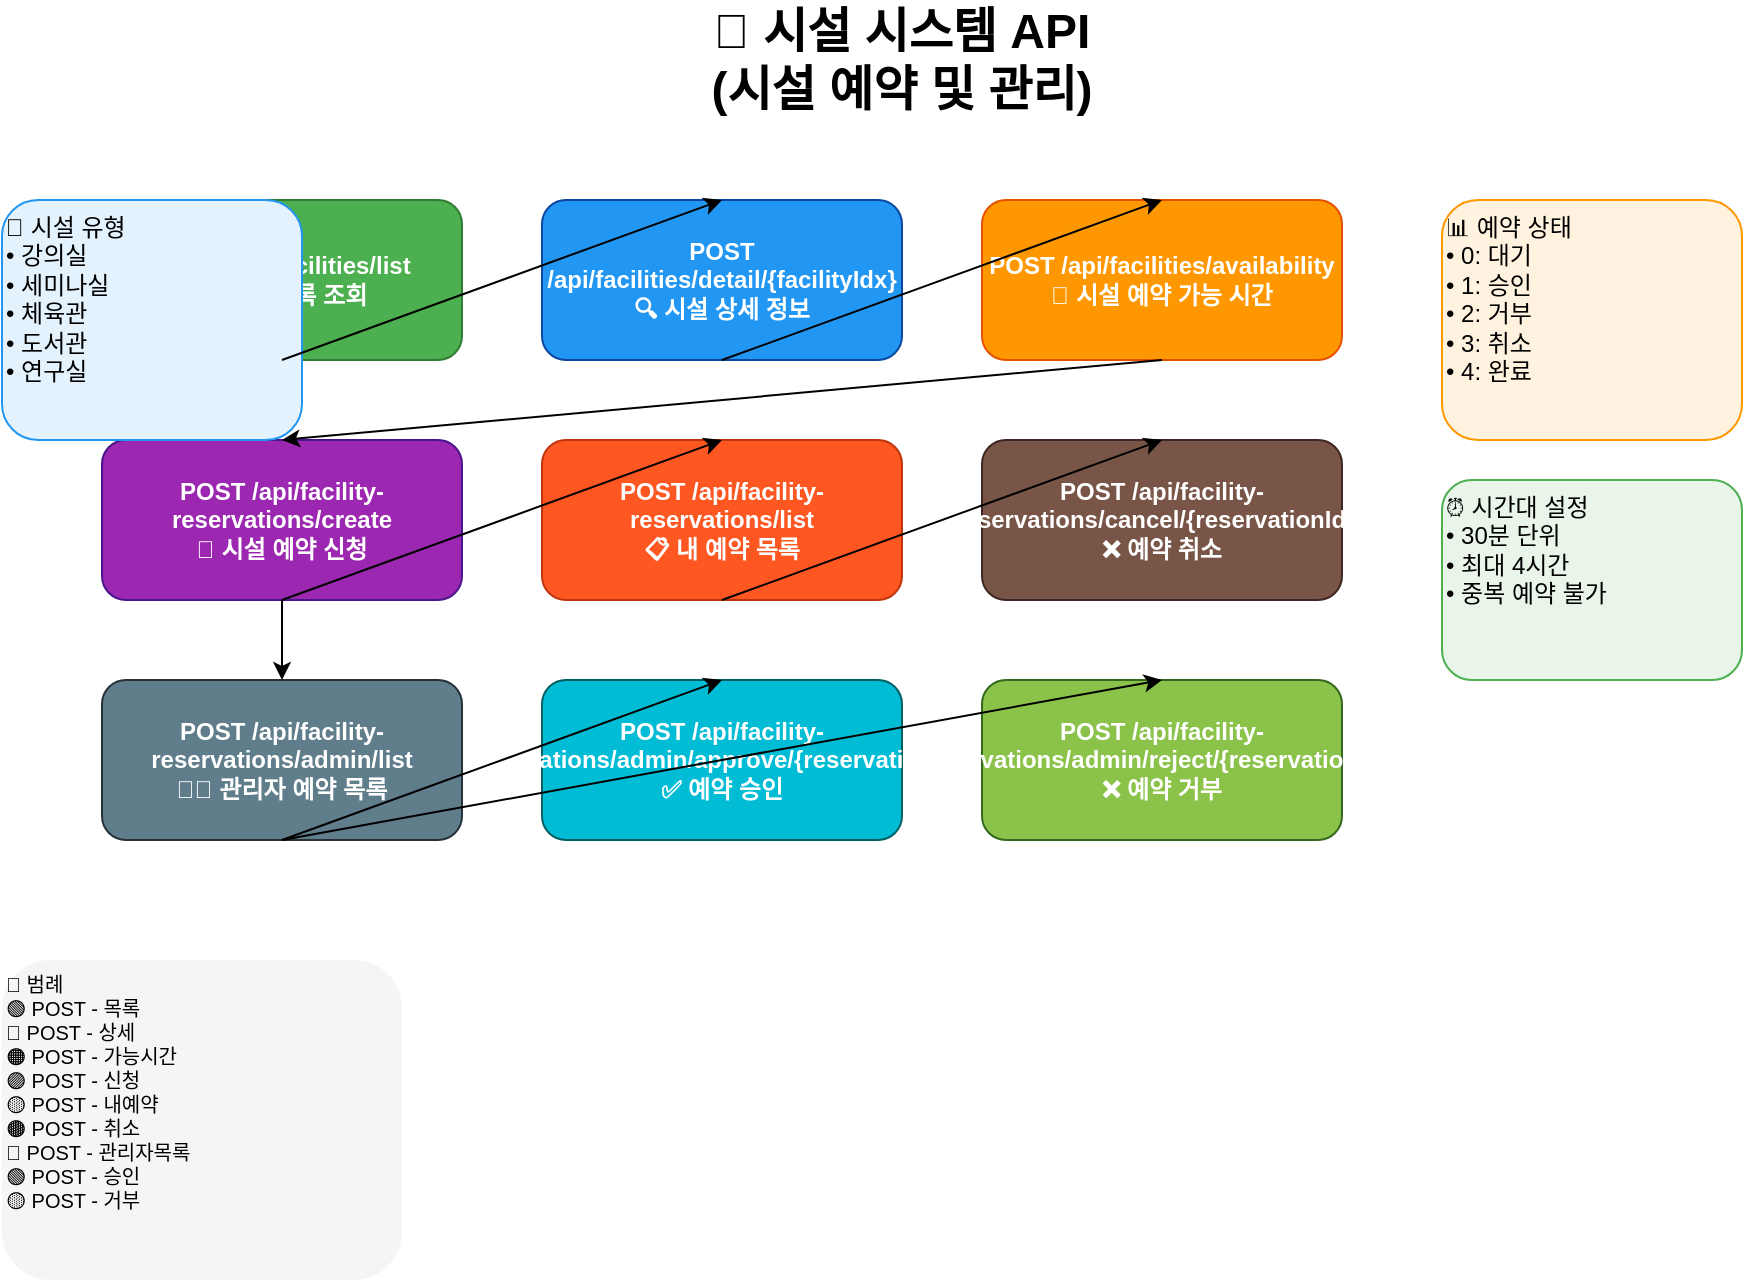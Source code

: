 <mxfile version="24.7.5" type="device">
  <diagram name="시설 시스템 API" id="facility-diagram">
    <mxGraphModel dx="1422" dy="794" grid="1" gridSize="10" guides="1" tooltips="1" connect="1" arrows="1" fold="1" page="1" pageScale="1" pageWidth="1169" pageHeight="827" math="0" shadow="0">
      <root>
        <mxCell id="0"/>
        <mxCell id="1" parent="0"/>
        <mxCell id="title" value="🏢 시설 시스템 API&#xa;(시설 예약 및 관리)" style="text;html=1;strokeColor=none;fillColor=none;align=center;verticalAlign=middle;whiteSpace=wrap;rounded=0;fontSize=24;fontStyle=1" parent="1" vertex="1">
          <mxGeometry x="350" y="20" width="400" height="60" as="geometry"/>
        </mxCell>
        <mxCell id="facilities-list" value="POST /api/facilities/list&#xa;🏢 시설 목록 조회" style="rounded=1;whiteSpace=wrap;html=1;fillColor=#4CAF50;strokeColor=#2E7D32;fontColor=#FFFFFF;fontSize=12;fontStyle=1" parent="1" vertex="1">
          <mxGeometry x="150" y="120" width="180" height="80" as="geometry"/>
        </mxCell>
        <mxCell id="facilities-detail" value="POST /api/facilities/detail/{facilityIdx}&#xa;🔍 시설 상세 정보" style="rounded=1;whiteSpace=wrap;html=1;fillColor=#2196F3;strokeColor=#0D47A1;fontColor=#FFFFFF;fontSize=12;fontStyle=1" parent="1" vertex="1">
          <mxGeometry x="370" y="120" width="180" height="80" as="geometry"/>
        </mxCell>
        <mxCell id="facilities-availability" value="POST /api/facilities/availability&#xa;📅 시설 예약 가능 시간" style="rounded=1;whiteSpace=wrap;html=1;fillColor=#FF9800;strokeColor=#E65100;fontColor=#FFFFFF;fontSize=12;fontStyle=1" parent="1" vertex="1">
          <mxGeometry x="590" y="120" width="180" height="80" as="geometry"/>
        </mxCell>
        <mxCell id="reservations-create" value="POST /api/facility-reservations/create&#xa;📝 시설 예약 신청" style="rounded=1;whiteSpace=wrap;html=1;fillColor=#9C27B0;strokeColor=#4A148C;fontColor=#FFFFFF;fontSize=12;fontStyle=1" parent="1" vertex="1">
          <mxGeometry x="150" y="240" width="180" height="80" as="geometry"/>
        </mxCell>
        <mxCell id="reservations-list" value="POST /api/facility-reservations/list&#xa;📋 내 예약 목록" style="rounded=1;whiteSpace=wrap;html=1;fillColor=#FF5722;strokeColor=#BF360C;fontColor=#FFFFFF;fontSize=12;fontStyle=1" parent="1" vertex="1">
          <mxGeometry x="370" y="240" width="180" height="80" as="geometry"/>
        </mxCell>
        <mxCell id="reservations-cancel" value="POST /api/facility-reservations/cancel/{reservationIdx}&#xa;❌ 예약 취소" style="rounded=1;whiteSpace=wrap;html=1;fillColor=#795548;strokeColor=#3E2723;fontColor=#FFFFFF;fontSize=12;fontStyle=1" parent="1" vertex="1">
          <mxGeometry x="590" y="240" width="180" height="80" as="geometry"/>
        </mxCell>
        <mxCell id="reservations-admin-list" value="POST /api/facility-reservations/admin/list&#xa;👨‍💼 관리자 예약 목록" style="rounded=1;whiteSpace=wrap;html=1;fillColor=#607D8B;strokeColor=#263238;fontColor=#FFFFFF;fontSize=12;fontStyle=1" parent="1" vertex="1">
          <mxGeometry x="150" y="360" width="180" height="80" as="geometry"/>
        </mxCell>
        <mxCell id="reservations-admin-approve" value="POST /api/facility-reservations/admin/approve/{reservationIdx}&#xa;✅ 예약 승인" style="rounded=1;whiteSpace=wrap;html=1;fillColor=#00BCD4;strokeColor=#006064;fontColor=#FFFFFF;fontSize=12;fontStyle=1" parent="1" vertex="1">
          <mxGeometry x="370" y="360" width="180" height="80" as="geometry"/>
        </mxCell>
        <mxCell id="reservations-admin-reject" value="POST /api/facility-reservations/admin/reject/{reservationIdx}&#xa;❌ 예약 거부" style="rounded=1;whiteSpace=wrap;html=1;fillColor=#8BC34A;strokeColor=#33691E;fontColor=#FFFFFF;fontSize=12;fontStyle=1" parent="1" vertex="1">
          <mxGeometry x="590" y="360" width="180" height="80" as="geometry"/>
        </mxCell>
        <mxCell id="facility-types" value="🏢 시설 유형&#xa;• 강의실&#xa;• 세미나실&#xa;• 체육관&#xa;• 도서관&#xa;• 연구실" style="text;html=1;strokeColor=#2196F3;fillColor=#E3F2FD;align=left;verticalAlign=top;whiteSpace=wrap;rounded=1;fontSize=12" parent="1" vertex="1">
          <mxGeometry x="100" y="120" width="150" height="120" as="geometry"/>
        </mxCell>
        <mxCell id="reservation-status" value="📊 예약 상태&#xa;• 0: 대기&#xa;• 1: 승인&#xa;• 2: 거부&#xa;• 3: 취소&#xa;• 4: 완료" style="text;html=1;strokeColor=#FF9800;fillColor=#FFF3E0;align=left;verticalAlign=top;whiteSpace=wrap;rounded=1;fontSize=12" parent="1" vertex="1">
          <mxGeometry x="820" y="120" width="150" height="120" as="geometry"/>
        </mxCell>
        <mxCell id="time-slots" value="⏰ 시간대 설정&#xa;• 30분 단위&#xa;• 최대 4시간&#xa;• 중복 예약 불가" style="text;html=1;strokeColor=#4CAF50;fillColor=#E8F5E8;align=left;verticalAlign=top;whiteSpace=wrap;rounded=1;fontSize=12" parent="1" vertex="1">
          <mxGeometry x="820" y="260" width="150" height="100" as="geometry"/>
        </mxCell>
        <mxCell id="flow1" value="" style="endArrow=classic;html=1;rounded=0;exitX=0.5;exitY=1;entryX=0.5;entryY=0" parent="1" source="facilities-list" target="facilities-detail" edge="1">
          <mxGeometry width="50" height="50" relative="1" as="geometry">
            <mxPoint x="-20" y="30" as="sourcePoint"/>
            <mxPoint x="30" y="-20" as="targetPoint"/>
          </mxGeometry>
        </mxCell>
        <mxCell id="flow2" value="" style="endArrow=classic;html=1;rounded=0;exitX=0.5;exitY=1;entryX=0.5;entryY=0" parent="1" source="facilities-detail" target="facilities-availability" edge="1">
          <mxGeometry width="50" height="50" relative="1" as="geometry">
            <mxPoint x="-20" y="30" as="sourcePoint"/>
            <mxPoint x="30" y="-20" as="targetPoint"/>
          </mxGeometry>
        </mxCell>
        <mxCell id="flow3" value="" style="endArrow=classic;html=1;rounded=0;exitX=0.5;exitY=1;entryX=0.5;entryY=0" parent="1" source="facilities-availability" target="reservations-create" edge="1">
          <mxGeometry width="50" height="50" relative="1" as="geometry">
            <mxPoint x="-20" y="30" as="sourcePoint"/>
            <mxPoint x="30" y="-20" as="targetPoint"/>
          </mxGeometry>
        </mxCell>
        <mxCell id="flow4" value="" style="endArrow=classic;html=1;rounded=0;exitX=0.5;exitY=1;entryX=0.5;entryY=0" parent="1" source="reservations-create" target="reservations-list" edge="1">
          <mxGeometry width="50" height="50" relative="1" as="geometry">
            <mxPoint x="-20" y="30" as="sourcePoint"/>
            <mxPoint x="30" y="-20" as="targetPoint"/>
          </mxGeometry>
        </mxCell>
        <mxCell id="flow5" value="" style="endArrow=classic;html=1;rounded=0;exitX=0.5;exitY=1;entryX=0.5;entryY=0" parent="1" source="reservations-list" target="reservations-cancel" edge="1">
          <mxGeometry width="50" height="50" relative="1" as="geometry">
            <mxPoint x="-20" y="30" as="sourcePoint"/>
            <mxPoint x="30" y="-20" as="targetPoint"/>
          </mxGeometry>
        </mxCell>
        <mxCell id="flow6" value="" style="endArrow=classic;html=1;rounded=0;exitX=0.5;exitY=1;entryX=0.5;entryY=0" parent="1" source="reservations-create" target="reservations-admin-list" edge="1">
          <mxGeometry width="50" height="50" relative="1" as="geometry">
            <mxPoint x="-20" y="30" as="sourcePoint"/>
            <mxPoint x="30" y="-20" as="targetPoint"/>
          </mxGeometry>
        </mxCell>
        <mxCell id="flow7" value="" style="endArrow=classic;html=1;rounded=0;exitX=0.5;exitY=1;entryX=0.5;entryY=0" parent="1" source="reservations-admin-list" target="reservations-admin-approve" edge="1">
          <mxGeometry width="50" height="50" relative="1" as="geometry">
            <mxPoint x="-20" y="30" as="sourcePoint"/>
            <mxPoint x="30" y="-20" as="targetPoint"/>
          </mxGeometry>
        </mxCell>
        <mxCell id="flow8" value="" style="endArrow=classic;html=1;rounded=0;exitX=0.5;exitY=1;entryX=0.5;entryY=0" parent="1" source="reservations-admin-list" target="reservations-admin-reject" edge="1">
          <mxGeometry width="50" height="50" relative="1" as="geometry">
            <mxPoint x="-20" y="30" as="sourcePoint"/>
            <mxPoint x="30" y="-20" as="targetPoint"/>
          </mxGeometry>
        </mxCell>
        <mxCell id="legend" value="🎨 범례&#xa;🟢 POST - 목록&#xa;🔵 POST - 상세&#xa;🟠 POST - 가능시간&#xa;🟣 POST - 신청&#xa;🟡 POST - 내예약&#xa;🟤 POST - 취소&#xa;🔵 POST - 관리자목록&#xa;🟢 POST - 승인&#xa;🟡 POST - 거부" style="text;html=1;strokeColor=none;fillColor=#F5F5F5;align=left;verticalAlign=top;whiteSpace=wrap;rounded=1;fontSize=10" parent="1" vertex="1">
          <mxGeometry x="100" y="500" width="200" height="160" as="geometry"/>
        </mxCell>
      </root>
    </mxGraphModel>
  </diagram>
</mxfile>